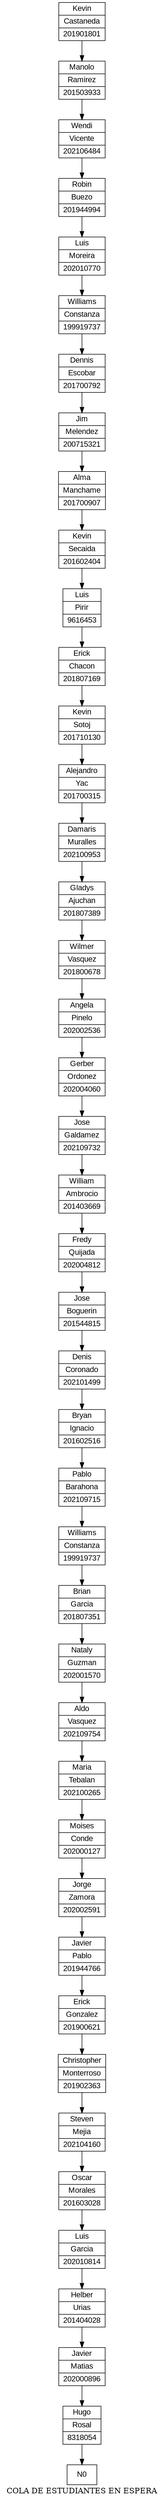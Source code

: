 digraph G {
rankdir=TB;
node [shape=box];
node [shape=record fontname=Arial]
label = "COLA DE ESTUDIANTES EN ESPERA";
N42[label="{Kevin|Castaneda|201901801}"];
N42->N41;
N41[label="{Manolo|Ramirez|201503933}"];
N41->N40;
N40[label="{Wendi|Vicente|202106484}"];
N40->N39;
N39[label="{Robin|Buezo|201944994}"];
N39->N38;
N38[label="{Luis|Moreira|202010770}"];
N38->N37;
N37[label="{Williams|Constanza|199919737}"];
N37->N36;
N36[label="{Dennis|Escobar|201700792}"];
N36->N35;
N35[label="{Jim|Melendez|200715321}"];
N35->N34;
N34[label="{Alma|Manchame|201700907}"];
N34->N33;
N33[label="{Kevin|Secaida|201602404}"];
N33->N32;
N32[label="{Luis|Pirir|9616453}"];
N32->N31;
N31[label="{Erick|Chacon|201807169}"];
N31->N30;
N30[label="{Kevin|Sotoj|201710130}"];
N30->N29;
N29[label="{Alejandro|Yac|201700315}"];
N29->N28;
N28[label="{Damaris|Muralles|202100953}"];
N28->N27;
N27[label="{Gladys|Ajuchan|201807389}"];
N27->N26;
N26[label="{Wilmer|Vasquez|201800678}"];
N26->N25;
N25[label="{Angela|Pinelo|202002536}"];
N25->N24;
N24[label="{Gerber|Ordonez|202004060}"];
N24->N23;
N23[label="{Jose|Galdamez|202109732}"];
N23->N22;
N22[label="{William|Ambrocio|201403669}"];
N22->N21;
N21[label="{Fredy|Quijada|202004812}"];
N21->N20;
N20[label="{Jose|Boguerin|201544815}"];
N20->N19;
N19[label="{Denis|Coronado|202101499}"];
N19->N18;
N18[label="{Bryan|Ignacio|201602516}"];
N18->N17;
N17[label="{Pablo|Barahona|202109715}"];
N17->N16;
N16[label="{Williams|Constanza|199919737}"];
N16->N15;
N15[label="{Brian|Garcia|201807351}"];
N15->N14;
N14[label="{Nataly|Guzman|202001570}"];
N14->N13;
N13[label="{Aldo|Vasquez|202109754}"];
N13->N12;
N12[label="{Maria|Tebalan|202100265}"];
N12->N11;
N11[label="{Moises|Conde|202000127}"];
N11->N10;
N10[label="{Jorge|Zamora|202002591}"];
N10->N9;
N9[label="{Javier|Pablo|201944766}"];
N9->N8;
N8[label="{Erick|Gonzalez|201900621}"];
N8->N7;
N7[label="{Christopher|Monterroso|201902363}"];
N7->N6;
N6[label="{Steven|Mejia|202104160}"];
N6->N5;
N5[label="{Oscar|Morales|201603028}"];
N5->N4;
N4[label="{Luis|Garcia|202010814}"];
N4->N3;
N3[label="{Helber|Urias|201404028}"];
N3->N2;
N2[label="{Javier|Matias|202000896}"];
N2->N1;
N1[label="{Hugo|Rosal|8318054}"];
N1->N0;
}